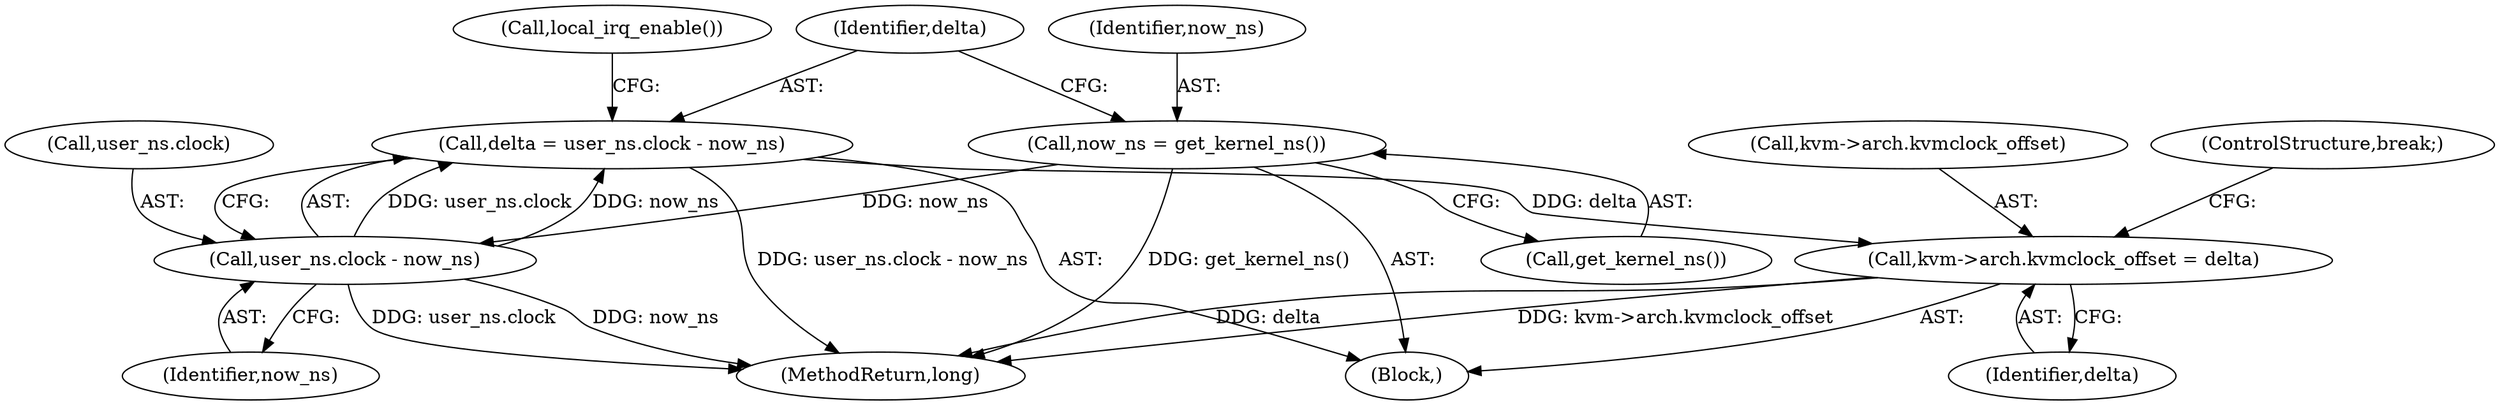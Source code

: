 digraph "0_linux_9c895160d25a76c21b65bad141b08e8d4f99afef@pointer" {
"1000850" [label="(Call,kvm->arch.kvmclock_offset = delta)"];
"1000842" [label="(Call,delta = user_ns.clock - now_ns)"];
"1000844" [label="(Call,user_ns.clock - now_ns)"];
"1000839" [label="(Call,now_ns = get_kernel_ns())"];
"1000850" [label="(Call,kvm->arch.kvmclock_offset = delta)"];
"1000840" [label="(Identifier,now_ns)"];
"1000913" [label="(MethodReturn,long)"];
"1000857" [label="(ControlStructure,break;)"];
"1000848" [label="(Identifier,now_ns)"];
"1000851" [label="(Call,kvm->arch.kvmclock_offset)"];
"1000845" [label="(Call,user_ns.clock)"];
"1000842" [label="(Call,delta = user_ns.clock - now_ns)"];
"1000841" [label="(Call,get_kernel_ns())"];
"1000856" [label="(Identifier,delta)"];
"1000839" [label="(Call,now_ns = get_kernel_ns())"];
"1000849" [label="(Call,local_irq_enable())"];
"1000843" [label="(Identifier,delta)"];
"1000844" [label="(Call,user_ns.clock - now_ns)"];
"1000810" [label="(Block,)"];
"1000850" -> "1000810"  [label="AST: "];
"1000850" -> "1000856"  [label="CFG: "];
"1000851" -> "1000850"  [label="AST: "];
"1000856" -> "1000850"  [label="AST: "];
"1000857" -> "1000850"  [label="CFG: "];
"1000850" -> "1000913"  [label="DDG: kvm->arch.kvmclock_offset"];
"1000850" -> "1000913"  [label="DDG: delta"];
"1000842" -> "1000850"  [label="DDG: delta"];
"1000842" -> "1000810"  [label="AST: "];
"1000842" -> "1000844"  [label="CFG: "];
"1000843" -> "1000842"  [label="AST: "];
"1000844" -> "1000842"  [label="AST: "];
"1000849" -> "1000842"  [label="CFG: "];
"1000842" -> "1000913"  [label="DDG: user_ns.clock - now_ns"];
"1000844" -> "1000842"  [label="DDG: user_ns.clock"];
"1000844" -> "1000842"  [label="DDG: now_ns"];
"1000844" -> "1000848"  [label="CFG: "];
"1000845" -> "1000844"  [label="AST: "];
"1000848" -> "1000844"  [label="AST: "];
"1000844" -> "1000913"  [label="DDG: now_ns"];
"1000844" -> "1000913"  [label="DDG: user_ns.clock"];
"1000839" -> "1000844"  [label="DDG: now_ns"];
"1000839" -> "1000810"  [label="AST: "];
"1000839" -> "1000841"  [label="CFG: "];
"1000840" -> "1000839"  [label="AST: "];
"1000841" -> "1000839"  [label="AST: "];
"1000843" -> "1000839"  [label="CFG: "];
"1000839" -> "1000913"  [label="DDG: get_kernel_ns()"];
}
